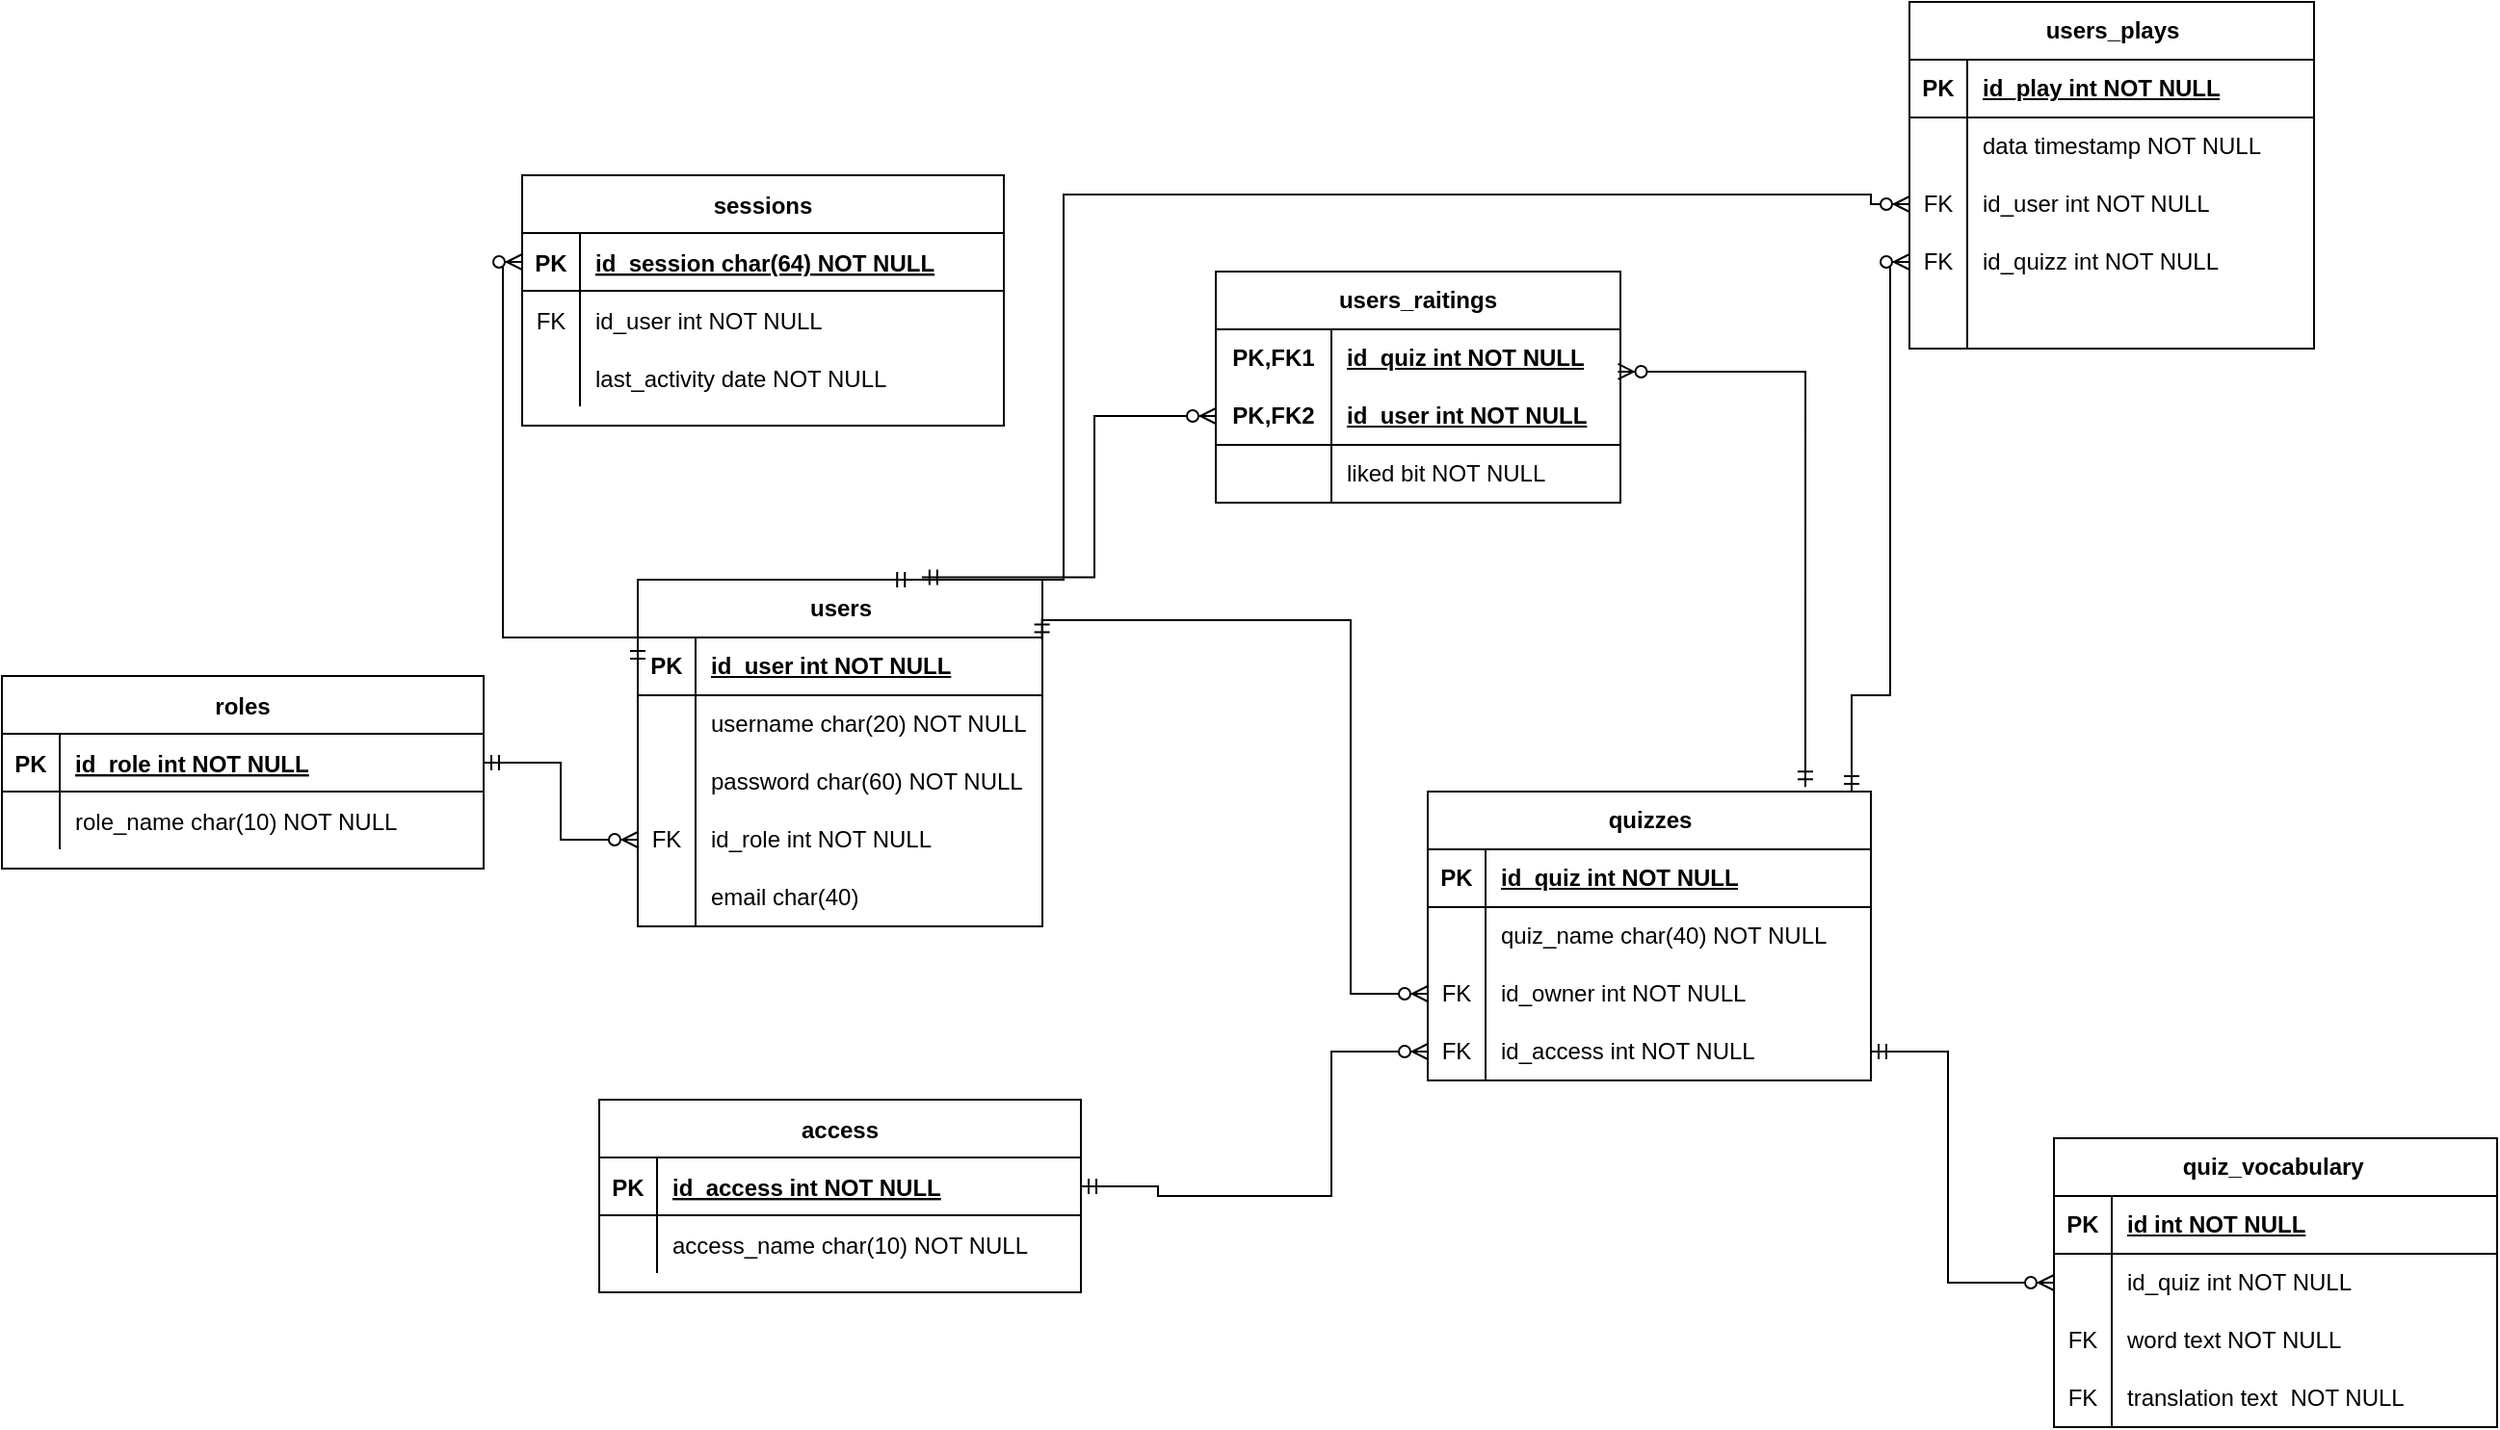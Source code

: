 <mxfile version="26.0.10">
  <diagram id="R2lEEEUBdFMjLlhIrx00" name="Page-1">
    <mxGraphModel dx="2163" dy="706" grid="1" gridSize="10" guides="1" tooltips="1" connect="1" arrows="1" fold="1" page="1" pageScale="1" pageWidth="850" pageHeight="1100" math="0" shadow="0" extFonts="Permanent Marker^https://fonts.googleapis.com/css?family=Permanent+Marker">
      <root>
        <mxCell id="0" />
        <mxCell id="1" parent="0" />
        <mxCell id="bPlIb29vS7SgrflV97bA-362" value="roles" style="shape=table;startSize=30;container=1;collapsible=1;childLayout=tableLayout;fixedRows=1;rowLines=0;fontStyle=1;align=center;resizeLast=1;" parent="1" vertex="1">
          <mxGeometry x="-850" y="610" width="250" height="100" as="geometry" />
        </mxCell>
        <mxCell id="bPlIb29vS7SgrflV97bA-363" value="" style="shape=partialRectangle;collapsible=0;dropTarget=0;pointerEvents=0;fillColor=none;points=[[0,0.5],[1,0.5]];portConstraint=eastwest;top=0;left=0;right=0;bottom=1;" parent="bPlIb29vS7SgrflV97bA-362" vertex="1">
          <mxGeometry y="30" width="250" height="30" as="geometry" />
        </mxCell>
        <mxCell id="bPlIb29vS7SgrflV97bA-364" value="PK" style="shape=partialRectangle;overflow=hidden;connectable=0;fillColor=none;top=0;left=0;bottom=0;right=0;fontStyle=1;" parent="bPlIb29vS7SgrflV97bA-363" vertex="1">
          <mxGeometry width="30" height="30" as="geometry">
            <mxRectangle width="30" height="30" as="alternateBounds" />
          </mxGeometry>
        </mxCell>
        <mxCell id="bPlIb29vS7SgrflV97bA-365" value="id_role int NOT NULL " style="shape=partialRectangle;overflow=hidden;connectable=0;fillColor=none;top=0;left=0;bottom=0;right=0;align=left;spacingLeft=6;fontStyle=5;" parent="bPlIb29vS7SgrflV97bA-363" vertex="1">
          <mxGeometry x="30" width="220" height="30" as="geometry">
            <mxRectangle width="220" height="30" as="alternateBounds" />
          </mxGeometry>
        </mxCell>
        <mxCell id="bPlIb29vS7SgrflV97bA-366" value="" style="shape=partialRectangle;collapsible=0;dropTarget=0;pointerEvents=0;fillColor=none;points=[[0,0.5],[1,0.5]];portConstraint=eastwest;top=0;left=0;right=0;bottom=0;" parent="bPlIb29vS7SgrflV97bA-362" vertex="1">
          <mxGeometry y="60" width="250" height="30" as="geometry" />
        </mxCell>
        <mxCell id="bPlIb29vS7SgrflV97bA-367" value="" style="shape=partialRectangle;overflow=hidden;connectable=0;fillColor=none;top=0;left=0;bottom=0;right=0;" parent="bPlIb29vS7SgrflV97bA-366" vertex="1">
          <mxGeometry width="30" height="30" as="geometry">
            <mxRectangle width="30" height="30" as="alternateBounds" />
          </mxGeometry>
        </mxCell>
        <mxCell id="bPlIb29vS7SgrflV97bA-368" value="role_name char(10) NOT NULL" style="shape=partialRectangle;overflow=hidden;connectable=0;fillColor=none;top=0;left=0;bottom=0;right=0;align=left;spacingLeft=6;" parent="bPlIb29vS7SgrflV97bA-366" vertex="1">
          <mxGeometry x="30" width="220" height="30" as="geometry">
            <mxRectangle width="220" height="30" as="alternateBounds" />
          </mxGeometry>
        </mxCell>
        <mxCell id="bPlIb29vS7SgrflV97bA-426" value="sessions" style="shape=table;startSize=30;container=1;collapsible=1;childLayout=tableLayout;fixedRows=1;rowLines=0;fontStyle=1;align=center;resizeLast=1;" parent="1" vertex="1">
          <mxGeometry x="-580" y="350" width="250" height="130" as="geometry" />
        </mxCell>
        <mxCell id="bPlIb29vS7SgrflV97bA-427" value="" style="shape=partialRectangle;collapsible=0;dropTarget=0;pointerEvents=0;fillColor=none;points=[[0,0.5],[1,0.5]];portConstraint=eastwest;top=0;left=0;right=0;bottom=1;" parent="bPlIb29vS7SgrflV97bA-426" vertex="1">
          <mxGeometry y="30" width="250" height="30" as="geometry" />
        </mxCell>
        <mxCell id="bPlIb29vS7SgrflV97bA-428" value="PK" style="shape=partialRectangle;overflow=hidden;connectable=0;fillColor=none;top=0;left=0;bottom=0;right=0;fontStyle=1;" parent="bPlIb29vS7SgrflV97bA-427" vertex="1">
          <mxGeometry width="30" height="30" as="geometry">
            <mxRectangle width="30" height="30" as="alternateBounds" />
          </mxGeometry>
        </mxCell>
        <mxCell id="bPlIb29vS7SgrflV97bA-429" value="id_session char(64) NOT NULL" style="shape=partialRectangle;overflow=hidden;connectable=0;fillColor=none;top=0;left=0;bottom=0;right=0;align=left;spacingLeft=6;fontStyle=5;" parent="bPlIb29vS7SgrflV97bA-427" vertex="1">
          <mxGeometry x="30" width="220" height="30" as="geometry">
            <mxRectangle width="220" height="30" as="alternateBounds" />
          </mxGeometry>
        </mxCell>
        <mxCell id="bPlIb29vS7SgrflV97bA-430" value="" style="shape=partialRectangle;collapsible=0;dropTarget=0;pointerEvents=0;fillColor=none;points=[[0,0.5],[1,0.5]];portConstraint=eastwest;top=0;left=0;right=0;bottom=0;" parent="bPlIb29vS7SgrflV97bA-426" vertex="1">
          <mxGeometry y="60" width="250" height="30" as="geometry" />
        </mxCell>
        <mxCell id="bPlIb29vS7SgrflV97bA-431" value="FK" style="shape=partialRectangle;overflow=hidden;connectable=0;fillColor=none;top=0;left=0;bottom=0;right=0;" parent="bPlIb29vS7SgrflV97bA-430" vertex="1">
          <mxGeometry width="30" height="30" as="geometry">
            <mxRectangle width="30" height="30" as="alternateBounds" />
          </mxGeometry>
        </mxCell>
        <mxCell id="bPlIb29vS7SgrflV97bA-432" value="id_user int NOT NULL" style="shape=partialRectangle;overflow=hidden;connectable=0;fillColor=none;top=0;left=0;bottom=0;right=0;align=left;spacingLeft=6;" parent="bPlIb29vS7SgrflV97bA-430" vertex="1">
          <mxGeometry x="30" width="220" height="30" as="geometry">
            <mxRectangle width="220" height="30" as="alternateBounds" />
          </mxGeometry>
        </mxCell>
        <mxCell id="bPlIb29vS7SgrflV97bA-433" value="" style="shape=partialRectangle;collapsible=0;dropTarget=0;pointerEvents=0;fillColor=none;points=[[0,0.5],[1,0.5]];portConstraint=eastwest;top=0;left=0;right=0;bottom=0;" parent="bPlIb29vS7SgrflV97bA-426" vertex="1">
          <mxGeometry y="90" width="250" height="30" as="geometry" />
        </mxCell>
        <mxCell id="bPlIb29vS7SgrflV97bA-434" value="" style="shape=partialRectangle;overflow=hidden;connectable=0;fillColor=none;top=0;left=0;bottom=0;right=0;" parent="bPlIb29vS7SgrflV97bA-433" vertex="1">
          <mxGeometry width="30" height="30" as="geometry">
            <mxRectangle width="30" height="30" as="alternateBounds" />
          </mxGeometry>
        </mxCell>
        <mxCell id="bPlIb29vS7SgrflV97bA-435" value="last_activity date NOT NULL" style="shape=partialRectangle;overflow=hidden;connectable=0;fillColor=none;top=0;left=0;bottom=0;right=0;align=left;spacingLeft=6;" parent="bPlIb29vS7SgrflV97bA-433" vertex="1">
          <mxGeometry x="30" width="220" height="30" as="geometry">
            <mxRectangle width="220" height="30" as="alternateBounds" />
          </mxGeometry>
        </mxCell>
        <mxCell id="bPlIb29vS7SgrflV97bA-459" value="users" style="shape=table;startSize=30;container=1;collapsible=1;childLayout=tableLayout;fixedRows=1;rowLines=0;fontStyle=1;align=center;resizeLast=1;html=1;" parent="1" vertex="1">
          <mxGeometry x="-520" y="560" width="210" height="180" as="geometry" />
        </mxCell>
        <mxCell id="bPlIb29vS7SgrflV97bA-460" value="" style="shape=tableRow;horizontal=0;startSize=0;swimlaneHead=0;swimlaneBody=0;fillColor=none;collapsible=0;dropTarget=0;points=[[0,0.5],[1,0.5]];portConstraint=eastwest;top=0;left=0;right=0;bottom=1;" parent="bPlIb29vS7SgrflV97bA-459" vertex="1">
          <mxGeometry y="30" width="210" height="30" as="geometry" />
        </mxCell>
        <mxCell id="bPlIb29vS7SgrflV97bA-461" value="PK" style="shape=partialRectangle;connectable=0;fillColor=none;top=0;left=0;bottom=0;right=0;fontStyle=1;overflow=hidden;whiteSpace=wrap;html=1;" parent="bPlIb29vS7SgrflV97bA-460" vertex="1">
          <mxGeometry width="30" height="30" as="geometry">
            <mxRectangle width="30" height="30" as="alternateBounds" />
          </mxGeometry>
        </mxCell>
        <mxCell id="bPlIb29vS7SgrflV97bA-462" value="id_user int NOT NULL" style="shape=partialRectangle;connectable=0;fillColor=none;top=0;left=0;bottom=0;right=0;align=left;spacingLeft=6;fontStyle=5;overflow=hidden;whiteSpace=wrap;html=1;" parent="bPlIb29vS7SgrflV97bA-460" vertex="1">
          <mxGeometry x="30" width="180" height="30" as="geometry">
            <mxRectangle width="180" height="30" as="alternateBounds" />
          </mxGeometry>
        </mxCell>
        <mxCell id="bPlIb29vS7SgrflV97bA-463" value="" style="shape=tableRow;horizontal=0;startSize=0;swimlaneHead=0;swimlaneBody=0;fillColor=none;collapsible=0;dropTarget=0;points=[[0,0.5],[1,0.5]];portConstraint=eastwest;top=0;left=0;right=0;bottom=0;" parent="bPlIb29vS7SgrflV97bA-459" vertex="1">
          <mxGeometry y="60" width="210" height="30" as="geometry" />
        </mxCell>
        <mxCell id="bPlIb29vS7SgrflV97bA-464" value="" style="shape=partialRectangle;connectable=0;fillColor=none;top=0;left=0;bottom=0;right=0;editable=1;overflow=hidden;whiteSpace=wrap;html=1;" parent="bPlIb29vS7SgrflV97bA-463" vertex="1">
          <mxGeometry width="30" height="30" as="geometry">
            <mxRectangle width="30" height="30" as="alternateBounds" />
          </mxGeometry>
        </mxCell>
        <mxCell id="bPlIb29vS7SgrflV97bA-465" value="username char(20) NOT NULL" style="shape=partialRectangle;connectable=0;fillColor=none;top=0;left=0;bottom=0;right=0;align=left;spacingLeft=6;overflow=hidden;whiteSpace=wrap;html=1;" parent="bPlIb29vS7SgrflV97bA-463" vertex="1">
          <mxGeometry x="30" width="180" height="30" as="geometry">
            <mxRectangle width="180" height="30" as="alternateBounds" />
          </mxGeometry>
        </mxCell>
        <mxCell id="bPlIb29vS7SgrflV97bA-466" value="" style="shape=tableRow;horizontal=0;startSize=0;swimlaneHead=0;swimlaneBody=0;fillColor=none;collapsible=0;dropTarget=0;points=[[0,0.5],[1,0.5]];portConstraint=eastwest;top=0;left=0;right=0;bottom=0;" parent="bPlIb29vS7SgrflV97bA-459" vertex="1">
          <mxGeometry y="90" width="210" height="30" as="geometry" />
        </mxCell>
        <mxCell id="bPlIb29vS7SgrflV97bA-467" value="" style="shape=partialRectangle;connectable=0;fillColor=none;top=0;left=0;bottom=0;right=0;editable=1;overflow=hidden;whiteSpace=wrap;html=1;" parent="bPlIb29vS7SgrflV97bA-466" vertex="1">
          <mxGeometry width="30" height="30" as="geometry">
            <mxRectangle width="30" height="30" as="alternateBounds" />
          </mxGeometry>
        </mxCell>
        <mxCell id="bPlIb29vS7SgrflV97bA-468" value="password char(60) NOT NULL" style="shape=partialRectangle;connectable=0;fillColor=none;top=0;left=0;bottom=0;right=0;align=left;spacingLeft=6;overflow=hidden;whiteSpace=wrap;html=1;" parent="bPlIb29vS7SgrflV97bA-466" vertex="1">
          <mxGeometry x="30" width="180" height="30" as="geometry">
            <mxRectangle width="180" height="30" as="alternateBounds" />
          </mxGeometry>
        </mxCell>
        <mxCell id="bPlIb29vS7SgrflV97bA-469" value="" style="shape=tableRow;horizontal=0;startSize=0;swimlaneHead=0;swimlaneBody=0;fillColor=none;collapsible=0;dropTarget=0;points=[[0,0.5],[1,0.5]];portConstraint=eastwest;top=0;left=0;right=0;bottom=0;" parent="bPlIb29vS7SgrflV97bA-459" vertex="1">
          <mxGeometry y="120" width="210" height="30" as="geometry" />
        </mxCell>
        <mxCell id="bPlIb29vS7SgrflV97bA-470" value="FK" style="shape=partialRectangle;connectable=0;fillColor=none;top=0;left=0;bottom=0;right=0;editable=1;overflow=hidden;whiteSpace=wrap;html=1;" parent="bPlIb29vS7SgrflV97bA-469" vertex="1">
          <mxGeometry width="30" height="30" as="geometry">
            <mxRectangle width="30" height="30" as="alternateBounds" />
          </mxGeometry>
        </mxCell>
        <mxCell id="bPlIb29vS7SgrflV97bA-471" value="id_role int NOT NULL" style="shape=partialRectangle;connectable=0;fillColor=none;top=0;left=0;bottom=0;right=0;align=left;spacingLeft=6;overflow=hidden;whiteSpace=wrap;html=1;" parent="bPlIb29vS7SgrflV97bA-469" vertex="1">
          <mxGeometry x="30" width="180" height="30" as="geometry">
            <mxRectangle width="180" height="30" as="alternateBounds" />
          </mxGeometry>
        </mxCell>
        <mxCell id="bPlIb29vS7SgrflV97bA-472" value="" style="shape=tableRow;horizontal=0;startSize=0;swimlaneHead=0;swimlaneBody=0;fillColor=none;collapsible=0;dropTarget=0;points=[[0,0.5],[1,0.5]];portConstraint=eastwest;top=0;left=0;right=0;bottom=0;" parent="bPlIb29vS7SgrflV97bA-459" vertex="1">
          <mxGeometry y="150" width="210" height="30" as="geometry" />
        </mxCell>
        <mxCell id="bPlIb29vS7SgrflV97bA-473" value="" style="shape=partialRectangle;connectable=0;fillColor=none;top=0;left=0;bottom=0;right=0;editable=1;overflow=hidden;whiteSpace=wrap;html=1;" parent="bPlIb29vS7SgrflV97bA-472" vertex="1">
          <mxGeometry width="30" height="30" as="geometry">
            <mxRectangle width="30" height="30" as="alternateBounds" />
          </mxGeometry>
        </mxCell>
        <mxCell id="bPlIb29vS7SgrflV97bA-474" value="email char(40)" style="shape=partialRectangle;connectable=0;fillColor=none;top=0;left=0;bottom=0;right=0;align=left;spacingLeft=6;overflow=hidden;whiteSpace=wrap;html=1;" parent="bPlIb29vS7SgrflV97bA-472" vertex="1">
          <mxGeometry x="30" width="180" height="30" as="geometry">
            <mxRectangle width="180" height="30" as="alternateBounds" />
          </mxGeometry>
        </mxCell>
        <mxCell id="bPlIb29vS7SgrflV97bA-489" value="" style="edgeStyle=orthogonalEdgeStyle;fontSize=12;html=1;endArrow=ERzeroToMany;startArrow=ERmandOne;rounded=0;exitX=1;exitY=0.5;exitDx=0;exitDy=0;entryX=0;entryY=0.5;entryDx=0;entryDy=0;" parent="1" source="bPlIb29vS7SgrflV97bA-363" target="bPlIb29vS7SgrflV97bA-469" edge="1">
          <mxGeometry width="100" height="100" relative="1" as="geometry">
            <mxPoint x="-380.0" y="440" as="sourcePoint" />
            <mxPoint x="-360" y="750" as="targetPoint" />
          </mxGeometry>
        </mxCell>
        <mxCell id="bPlIb29vS7SgrflV97bA-492" value="" style="edgeStyle=orthogonalEdgeStyle;fontSize=12;html=1;endArrow=ERzeroToMany;startArrow=ERmandOne;rounded=0;entryX=0;entryY=0.5;entryDx=0;entryDy=0;exitX=0;exitY=0.5;exitDx=0;exitDy=0;" parent="1" source="bPlIb29vS7SgrflV97bA-460" target="bPlIb29vS7SgrflV97bA-427" edge="1">
          <mxGeometry width="100" height="100" relative="1" as="geometry">
            <mxPoint x="-360" y="510" as="sourcePoint" />
            <mxPoint x="-520.0" y="320" as="targetPoint" />
            <Array as="points">
              <mxPoint x="-450" y="590" />
              <mxPoint x="-590" y="590" />
              <mxPoint x="-590" y="385" />
            </Array>
          </mxGeometry>
        </mxCell>
        <mxCell id="bPlIb29vS7SgrflV97bA-495" value="" style="edgeStyle=orthogonalEdgeStyle;fontSize=12;html=1;endArrow=ERzeroToMany;startArrow=ERmandOne;rounded=0;entryX=0;entryY=0.5;entryDx=0;entryDy=0;exitX=0.999;exitY=0.041;exitDx=0;exitDy=0;exitPerimeter=0;" parent="1" source="bPlIb29vS7SgrflV97bA-460" target="pIm5apZdU3bVU6-IkjBP-8" edge="1">
          <mxGeometry width="100" height="100" relative="1" as="geometry">
            <mxPoint x="-127" y="620" as="sourcePoint" />
            <mxPoint x="-110" y="575" as="targetPoint" />
            <Array as="points">
              <mxPoint x="-150" y="581" />
              <mxPoint x="-150" y="775" />
            </Array>
          </mxGeometry>
        </mxCell>
        <mxCell id="pIm5apZdU3bVU6-IkjBP-1" value="quizzes" style="shape=table;startSize=30;container=1;collapsible=1;childLayout=tableLayout;fixedRows=1;rowLines=0;fontStyle=1;align=center;resizeLast=1;html=1;" vertex="1" parent="1">
          <mxGeometry x="-110" y="670" width="230" height="150" as="geometry" />
        </mxCell>
        <mxCell id="pIm5apZdU3bVU6-IkjBP-2" value="" style="shape=tableRow;horizontal=0;startSize=0;swimlaneHead=0;swimlaneBody=0;fillColor=none;collapsible=0;dropTarget=0;points=[[0,0.5],[1,0.5]];portConstraint=eastwest;top=0;left=0;right=0;bottom=1;" vertex="1" parent="pIm5apZdU3bVU6-IkjBP-1">
          <mxGeometry y="30" width="230" height="30" as="geometry" />
        </mxCell>
        <mxCell id="pIm5apZdU3bVU6-IkjBP-3" value="PK" style="shape=partialRectangle;connectable=0;fillColor=none;top=0;left=0;bottom=0;right=0;fontStyle=1;overflow=hidden;whiteSpace=wrap;html=1;" vertex="1" parent="pIm5apZdU3bVU6-IkjBP-2">
          <mxGeometry width="30" height="30" as="geometry">
            <mxRectangle width="30" height="30" as="alternateBounds" />
          </mxGeometry>
        </mxCell>
        <mxCell id="pIm5apZdU3bVU6-IkjBP-4" value="id_quiz int NOT NULL" style="shape=partialRectangle;connectable=0;fillColor=none;top=0;left=0;bottom=0;right=0;align=left;spacingLeft=6;fontStyle=5;overflow=hidden;whiteSpace=wrap;html=1;" vertex="1" parent="pIm5apZdU3bVU6-IkjBP-2">
          <mxGeometry x="30" width="200" height="30" as="geometry">
            <mxRectangle width="200" height="30" as="alternateBounds" />
          </mxGeometry>
        </mxCell>
        <mxCell id="pIm5apZdU3bVU6-IkjBP-5" value="" style="shape=tableRow;horizontal=0;startSize=0;swimlaneHead=0;swimlaneBody=0;fillColor=none;collapsible=0;dropTarget=0;points=[[0,0.5],[1,0.5]];portConstraint=eastwest;top=0;left=0;right=0;bottom=0;" vertex="1" parent="pIm5apZdU3bVU6-IkjBP-1">
          <mxGeometry y="60" width="230" height="30" as="geometry" />
        </mxCell>
        <mxCell id="pIm5apZdU3bVU6-IkjBP-6" value="" style="shape=partialRectangle;connectable=0;fillColor=none;top=0;left=0;bottom=0;right=0;editable=1;overflow=hidden;whiteSpace=wrap;html=1;" vertex="1" parent="pIm5apZdU3bVU6-IkjBP-5">
          <mxGeometry width="30" height="30" as="geometry">
            <mxRectangle width="30" height="30" as="alternateBounds" />
          </mxGeometry>
        </mxCell>
        <mxCell id="pIm5apZdU3bVU6-IkjBP-7" value="quiz_name char(40) NOT NULL" style="shape=partialRectangle;connectable=0;fillColor=none;top=0;left=0;bottom=0;right=0;align=left;spacingLeft=6;overflow=hidden;whiteSpace=wrap;html=1;" vertex="1" parent="pIm5apZdU3bVU6-IkjBP-5">
          <mxGeometry x="30" width="200" height="30" as="geometry">
            <mxRectangle width="200" height="30" as="alternateBounds" />
          </mxGeometry>
        </mxCell>
        <mxCell id="pIm5apZdU3bVU6-IkjBP-8" value="" style="shape=tableRow;horizontal=0;startSize=0;swimlaneHead=0;swimlaneBody=0;fillColor=none;collapsible=0;dropTarget=0;points=[[0,0.5],[1,0.5]];portConstraint=eastwest;top=0;left=0;right=0;bottom=0;" vertex="1" parent="pIm5apZdU3bVU6-IkjBP-1">
          <mxGeometry y="90" width="230" height="30" as="geometry" />
        </mxCell>
        <mxCell id="pIm5apZdU3bVU6-IkjBP-9" value="FK" style="shape=partialRectangle;connectable=0;fillColor=none;top=0;left=0;bottom=0;right=0;editable=1;overflow=hidden;whiteSpace=wrap;html=1;" vertex="1" parent="pIm5apZdU3bVU6-IkjBP-8">
          <mxGeometry width="30" height="30" as="geometry">
            <mxRectangle width="30" height="30" as="alternateBounds" />
          </mxGeometry>
        </mxCell>
        <mxCell id="pIm5apZdU3bVU6-IkjBP-10" value="id_owner int NOT NULL" style="shape=partialRectangle;connectable=0;fillColor=none;top=0;left=0;bottom=0;right=0;align=left;spacingLeft=6;overflow=hidden;whiteSpace=wrap;html=1;" vertex="1" parent="pIm5apZdU3bVU6-IkjBP-8">
          <mxGeometry x="30" width="200" height="30" as="geometry">
            <mxRectangle width="200" height="30" as="alternateBounds" />
          </mxGeometry>
        </mxCell>
        <mxCell id="pIm5apZdU3bVU6-IkjBP-11" value="" style="shape=tableRow;horizontal=0;startSize=0;swimlaneHead=0;swimlaneBody=0;fillColor=none;collapsible=0;dropTarget=0;points=[[0,0.5],[1,0.5]];portConstraint=eastwest;top=0;left=0;right=0;bottom=0;" vertex="1" parent="pIm5apZdU3bVU6-IkjBP-1">
          <mxGeometry y="120" width="230" height="30" as="geometry" />
        </mxCell>
        <mxCell id="pIm5apZdU3bVU6-IkjBP-12" value="FK" style="shape=partialRectangle;connectable=0;fillColor=none;top=0;left=0;bottom=0;right=0;editable=1;overflow=hidden;whiteSpace=wrap;html=1;" vertex="1" parent="pIm5apZdU3bVU6-IkjBP-11">
          <mxGeometry width="30" height="30" as="geometry">
            <mxRectangle width="30" height="30" as="alternateBounds" />
          </mxGeometry>
        </mxCell>
        <mxCell id="pIm5apZdU3bVU6-IkjBP-13" value="id_access int NOT NULL" style="shape=partialRectangle;connectable=0;fillColor=none;top=0;left=0;bottom=0;right=0;align=left;spacingLeft=6;overflow=hidden;whiteSpace=wrap;html=1;" vertex="1" parent="pIm5apZdU3bVU6-IkjBP-11">
          <mxGeometry x="30" width="200" height="30" as="geometry">
            <mxRectangle width="200" height="30" as="alternateBounds" />
          </mxGeometry>
        </mxCell>
        <mxCell id="pIm5apZdU3bVU6-IkjBP-17" value="access" style="shape=table;startSize=30;container=1;collapsible=1;childLayout=tableLayout;fixedRows=1;rowLines=0;fontStyle=1;align=center;resizeLast=1;" vertex="1" parent="1">
          <mxGeometry x="-540" y="830" width="250" height="100" as="geometry" />
        </mxCell>
        <mxCell id="pIm5apZdU3bVU6-IkjBP-18" value="" style="shape=partialRectangle;collapsible=0;dropTarget=0;pointerEvents=0;fillColor=none;points=[[0,0.5],[1,0.5]];portConstraint=eastwest;top=0;left=0;right=0;bottom=1;" vertex="1" parent="pIm5apZdU3bVU6-IkjBP-17">
          <mxGeometry y="30" width="250" height="30" as="geometry" />
        </mxCell>
        <mxCell id="pIm5apZdU3bVU6-IkjBP-19" value="PK" style="shape=partialRectangle;overflow=hidden;connectable=0;fillColor=none;top=0;left=0;bottom=0;right=0;fontStyle=1;" vertex="1" parent="pIm5apZdU3bVU6-IkjBP-18">
          <mxGeometry width="30" height="30" as="geometry">
            <mxRectangle width="30" height="30" as="alternateBounds" />
          </mxGeometry>
        </mxCell>
        <mxCell id="pIm5apZdU3bVU6-IkjBP-20" value="id_access int NOT NULL " style="shape=partialRectangle;overflow=hidden;connectable=0;fillColor=none;top=0;left=0;bottom=0;right=0;align=left;spacingLeft=6;fontStyle=5;" vertex="1" parent="pIm5apZdU3bVU6-IkjBP-18">
          <mxGeometry x="30" width="220" height="30" as="geometry">
            <mxRectangle width="220" height="30" as="alternateBounds" />
          </mxGeometry>
        </mxCell>
        <mxCell id="pIm5apZdU3bVU6-IkjBP-21" value="" style="shape=partialRectangle;collapsible=0;dropTarget=0;pointerEvents=0;fillColor=none;points=[[0,0.5],[1,0.5]];portConstraint=eastwest;top=0;left=0;right=0;bottom=0;" vertex="1" parent="pIm5apZdU3bVU6-IkjBP-17">
          <mxGeometry y="60" width="250" height="30" as="geometry" />
        </mxCell>
        <mxCell id="pIm5apZdU3bVU6-IkjBP-22" value="" style="shape=partialRectangle;overflow=hidden;connectable=0;fillColor=none;top=0;left=0;bottom=0;right=0;" vertex="1" parent="pIm5apZdU3bVU6-IkjBP-21">
          <mxGeometry width="30" height="30" as="geometry">
            <mxRectangle width="30" height="30" as="alternateBounds" />
          </mxGeometry>
        </mxCell>
        <mxCell id="pIm5apZdU3bVU6-IkjBP-23" value="access_name char(10) NOT NULL" style="shape=partialRectangle;overflow=hidden;connectable=0;fillColor=none;top=0;left=0;bottom=0;right=0;align=left;spacingLeft=6;" vertex="1" parent="pIm5apZdU3bVU6-IkjBP-21">
          <mxGeometry x="30" width="220" height="30" as="geometry">
            <mxRectangle width="220" height="30" as="alternateBounds" />
          </mxGeometry>
        </mxCell>
        <mxCell id="pIm5apZdU3bVU6-IkjBP-24" value="" style="edgeStyle=orthogonalEdgeStyle;fontSize=12;html=1;endArrow=ERzeroToMany;startArrow=ERmandOne;rounded=0;entryX=0;entryY=0.5;entryDx=0;entryDy=0;exitX=1;exitY=0.5;exitDx=0;exitDy=0;" edge="1" parent="1" source="pIm5apZdU3bVU6-IkjBP-18" target="pIm5apZdU3bVU6-IkjBP-11">
          <mxGeometry width="100" height="100" relative="1" as="geometry">
            <mxPoint x="-170" y="880" as="sourcePoint" />
            <mxPoint x="-50" y="1074" as="targetPoint" />
            <Array as="points">
              <mxPoint x="-250" y="880" />
              <mxPoint x="-160" y="880" />
              <mxPoint x="-160" y="805" />
            </Array>
          </mxGeometry>
        </mxCell>
        <mxCell id="pIm5apZdU3bVU6-IkjBP-25" value="users_plays" style="shape=table;startSize=30;container=1;collapsible=1;childLayout=tableLayout;fixedRows=1;rowLines=0;fontStyle=1;align=center;resizeLast=1;html=1;" vertex="1" parent="1">
          <mxGeometry x="140" y="260" width="210" height="180" as="geometry" />
        </mxCell>
        <mxCell id="pIm5apZdU3bVU6-IkjBP-26" value="" style="shape=tableRow;horizontal=0;startSize=0;swimlaneHead=0;swimlaneBody=0;fillColor=none;collapsible=0;dropTarget=0;points=[[0,0.5],[1,0.5]];portConstraint=eastwest;top=0;left=0;right=0;bottom=1;" vertex="1" parent="pIm5apZdU3bVU6-IkjBP-25">
          <mxGeometry y="30" width="210" height="30" as="geometry" />
        </mxCell>
        <mxCell id="pIm5apZdU3bVU6-IkjBP-27" value="PK" style="shape=partialRectangle;connectable=0;fillColor=none;top=0;left=0;bottom=0;right=0;fontStyle=1;overflow=hidden;whiteSpace=wrap;html=1;" vertex="1" parent="pIm5apZdU3bVU6-IkjBP-26">
          <mxGeometry width="30" height="30" as="geometry">
            <mxRectangle width="30" height="30" as="alternateBounds" />
          </mxGeometry>
        </mxCell>
        <mxCell id="pIm5apZdU3bVU6-IkjBP-28" value="id_play int NOT NULL" style="shape=partialRectangle;connectable=0;fillColor=none;top=0;left=0;bottom=0;right=0;align=left;spacingLeft=6;fontStyle=5;overflow=hidden;whiteSpace=wrap;html=1;" vertex="1" parent="pIm5apZdU3bVU6-IkjBP-26">
          <mxGeometry x="30" width="180" height="30" as="geometry">
            <mxRectangle width="180" height="30" as="alternateBounds" />
          </mxGeometry>
        </mxCell>
        <mxCell id="pIm5apZdU3bVU6-IkjBP-29" value="" style="shape=tableRow;horizontal=0;startSize=0;swimlaneHead=0;swimlaneBody=0;fillColor=none;collapsible=0;dropTarget=0;points=[[0,0.5],[1,0.5]];portConstraint=eastwest;top=0;left=0;right=0;bottom=0;" vertex="1" parent="pIm5apZdU3bVU6-IkjBP-25">
          <mxGeometry y="60" width="210" height="30" as="geometry" />
        </mxCell>
        <mxCell id="pIm5apZdU3bVU6-IkjBP-30" value="" style="shape=partialRectangle;connectable=0;fillColor=none;top=0;left=0;bottom=0;right=0;editable=1;overflow=hidden;whiteSpace=wrap;html=1;" vertex="1" parent="pIm5apZdU3bVU6-IkjBP-29">
          <mxGeometry width="30" height="30" as="geometry">
            <mxRectangle width="30" height="30" as="alternateBounds" />
          </mxGeometry>
        </mxCell>
        <mxCell id="pIm5apZdU3bVU6-IkjBP-31" value="data timestamp NOT NULL" style="shape=partialRectangle;connectable=0;fillColor=none;top=0;left=0;bottom=0;right=0;align=left;spacingLeft=6;overflow=hidden;whiteSpace=wrap;html=1;" vertex="1" parent="pIm5apZdU3bVU6-IkjBP-29">
          <mxGeometry x="30" width="180" height="30" as="geometry">
            <mxRectangle width="180" height="30" as="alternateBounds" />
          </mxGeometry>
        </mxCell>
        <mxCell id="pIm5apZdU3bVU6-IkjBP-32" value="" style="shape=tableRow;horizontal=0;startSize=0;swimlaneHead=0;swimlaneBody=0;fillColor=none;collapsible=0;dropTarget=0;points=[[0,0.5],[1,0.5]];portConstraint=eastwest;top=0;left=0;right=0;bottom=0;" vertex="1" parent="pIm5apZdU3bVU6-IkjBP-25">
          <mxGeometry y="90" width="210" height="30" as="geometry" />
        </mxCell>
        <mxCell id="pIm5apZdU3bVU6-IkjBP-33" value="FK" style="shape=partialRectangle;connectable=0;fillColor=none;top=0;left=0;bottom=0;right=0;editable=1;overflow=hidden;whiteSpace=wrap;html=1;" vertex="1" parent="pIm5apZdU3bVU6-IkjBP-32">
          <mxGeometry width="30" height="30" as="geometry">
            <mxRectangle width="30" height="30" as="alternateBounds" />
          </mxGeometry>
        </mxCell>
        <mxCell id="pIm5apZdU3bVU6-IkjBP-34" value="id_user int NOT NULL" style="shape=partialRectangle;connectable=0;fillColor=none;top=0;left=0;bottom=0;right=0;align=left;spacingLeft=6;overflow=hidden;whiteSpace=wrap;html=1;" vertex="1" parent="pIm5apZdU3bVU6-IkjBP-32">
          <mxGeometry x="30" width="180" height="30" as="geometry">
            <mxRectangle width="180" height="30" as="alternateBounds" />
          </mxGeometry>
        </mxCell>
        <mxCell id="pIm5apZdU3bVU6-IkjBP-35" value="" style="shape=tableRow;horizontal=0;startSize=0;swimlaneHead=0;swimlaneBody=0;fillColor=none;collapsible=0;dropTarget=0;points=[[0,0.5],[1,0.5]];portConstraint=eastwest;top=0;left=0;right=0;bottom=0;" vertex="1" parent="pIm5apZdU3bVU6-IkjBP-25">
          <mxGeometry y="120" width="210" height="30" as="geometry" />
        </mxCell>
        <mxCell id="pIm5apZdU3bVU6-IkjBP-36" value="FK" style="shape=partialRectangle;connectable=0;fillColor=none;top=0;left=0;bottom=0;right=0;editable=1;overflow=hidden;whiteSpace=wrap;html=1;" vertex="1" parent="pIm5apZdU3bVU6-IkjBP-35">
          <mxGeometry width="30" height="30" as="geometry">
            <mxRectangle width="30" height="30" as="alternateBounds" />
          </mxGeometry>
        </mxCell>
        <mxCell id="pIm5apZdU3bVU6-IkjBP-37" value="id_quizz int NOT NULL" style="shape=partialRectangle;connectable=0;fillColor=none;top=0;left=0;bottom=0;right=0;align=left;spacingLeft=6;overflow=hidden;whiteSpace=wrap;html=1;" vertex="1" parent="pIm5apZdU3bVU6-IkjBP-35">
          <mxGeometry x="30" width="180" height="30" as="geometry">
            <mxRectangle width="180" height="30" as="alternateBounds" />
          </mxGeometry>
        </mxCell>
        <mxCell id="pIm5apZdU3bVU6-IkjBP-38" value="" style="shape=tableRow;horizontal=0;startSize=0;swimlaneHead=0;swimlaneBody=0;fillColor=none;collapsible=0;dropTarget=0;points=[[0,0.5],[1,0.5]];portConstraint=eastwest;top=0;left=0;right=0;bottom=0;" vertex="1" parent="pIm5apZdU3bVU6-IkjBP-25">
          <mxGeometry y="150" width="210" height="30" as="geometry" />
        </mxCell>
        <mxCell id="pIm5apZdU3bVU6-IkjBP-39" value="" style="shape=partialRectangle;connectable=0;fillColor=none;top=0;left=0;bottom=0;right=0;editable=1;overflow=hidden;whiteSpace=wrap;html=1;" vertex="1" parent="pIm5apZdU3bVU6-IkjBP-38">
          <mxGeometry width="30" height="30" as="geometry">
            <mxRectangle width="30" height="30" as="alternateBounds" />
          </mxGeometry>
        </mxCell>
        <mxCell id="pIm5apZdU3bVU6-IkjBP-40" value="" style="shape=partialRectangle;connectable=0;fillColor=none;top=0;left=0;bottom=0;right=0;align=left;spacingLeft=6;overflow=hidden;whiteSpace=wrap;html=1;" vertex="1" parent="pIm5apZdU3bVU6-IkjBP-38">
          <mxGeometry x="30" width="180" height="30" as="geometry">
            <mxRectangle width="180" height="30" as="alternateBounds" />
          </mxGeometry>
        </mxCell>
        <mxCell id="pIm5apZdU3bVU6-IkjBP-87" value="&lt;span style=&quot;text-wrap-mode: nowrap;&quot;&gt;users_raitings&lt;/span&gt;" style="shape=table;startSize=30;container=1;collapsible=1;childLayout=tableLayout;fixedRows=1;rowLines=0;fontStyle=1;align=center;resizeLast=1;html=1;whiteSpace=wrap;" vertex="1" parent="1">
          <mxGeometry x="-220" y="400" width="210.0" height="120" as="geometry" />
        </mxCell>
        <mxCell id="pIm5apZdU3bVU6-IkjBP-88" value="" style="shape=tableRow;horizontal=0;startSize=0;swimlaneHead=0;swimlaneBody=0;fillColor=none;collapsible=0;dropTarget=0;points=[[0,0.5],[1,0.5]];portConstraint=eastwest;top=0;left=0;right=0;bottom=0;html=1;" vertex="1" parent="pIm5apZdU3bVU6-IkjBP-87">
          <mxGeometry y="30" width="210.0" height="30" as="geometry" />
        </mxCell>
        <mxCell id="pIm5apZdU3bVU6-IkjBP-89" value="PK,FK1" style="shape=partialRectangle;connectable=0;fillColor=none;top=0;left=0;bottom=0;right=0;fontStyle=1;overflow=hidden;html=1;whiteSpace=wrap;" vertex="1" parent="pIm5apZdU3bVU6-IkjBP-88">
          <mxGeometry width="60" height="30" as="geometry">
            <mxRectangle width="60" height="30" as="alternateBounds" />
          </mxGeometry>
        </mxCell>
        <mxCell id="pIm5apZdU3bVU6-IkjBP-90" value="id_quiz int NOT NULL" style="shape=partialRectangle;connectable=0;fillColor=none;top=0;left=0;bottom=0;right=0;align=left;spacingLeft=6;fontStyle=5;overflow=hidden;html=1;whiteSpace=wrap;" vertex="1" parent="pIm5apZdU3bVU6-IkjBP-88">
          <mxGeometry x="60" width="150.0" height="30" as="geometry">
            <mxRectangle width="150.0" height="30" as="alternateBounds" />
          </mxGeometry>
        </mxCell>
        <mxCell id="pIm5apZdU3bVU6-IkjBP-91" value="" style="shape=tableRow;horizontal=0;startSize=0;swimlaneHead=0;swimlaneBody=0;fillColor=none;collapsible=0;dropTarget=0;points=[[0,0.5],[1,0.5]];portConstraint=eastwest;top=0;left=0;right=0;bottom=1;html=1;" vertex="1" parent="pIm5apZdU3bVU6-IkjBP-87">
          <mxGeometry y="60" width="210.0" height="30" as="geometry" />
        </mxCell>
        <mxCell id="pIm5apZdU3bVU6-IkjBP-92" value="PK,FK2" style="shape=partialRectangle;connectable=0;fillColor=none;top=0;left=0;bottom=0;right=0;fontStyle=1;overflow=hidden;html=1;whiteSpace=wrap;" vertex="1" parent="pIm5apZdU3bVU6-IkjBP-91">
          <mxGeometry width="60" height="30" as="geometry">
            <mxRectangle width="60" height="30" as="alternateBounds" />
          </mxGeometry>
        </mxCell>
        <mxCell id="pIm5apZdU3bVU6-IkjBP-93" value="id_user int NOT NULL" style="shape=partialRectangle;connectable=0;fillColor=none;top=0;left=0;bottom=0;right=0;align=left;spacingLeft=6;fontStyle=5;overflow=hidden;html=1;whiteSpace=wrap;" vertex="1" parent="pIm5apZdU3bVU6-IkjBP-91">
          <mxGeometry x="60" width="150.0" height="30" as="geometry">
            <mxRectangle width="150.0" height="30" as="alternateBounds" />
          </mxGeometry>
        </mxCell>
        <mxCell id="pIm5apZdU3bVU6-IkjBP-94" value="" style="shape=tableRow;horizontal=0;startSize=0;swimlaneHead=0;swimlaneBody=0;fillColor=none;collapsible=0;dropTarget=0;points=[[0,0.5],[1,0.5]];portConstraint=eastwest;top=0;left=0;right=0;bottom=0;html=1;" vertex="1" parent="pIm5apZdU3bVU6-IkjBP-87">
          <mxGeometry y="90" width="210.0" height="30" as="geometry" />
        </mxCell>
        <mxCell id="pIm5apZdU3bVU6-IkjBP-95" value="" style="shape=partialRectangle;connectable=0;fillColor=none;top=0;left=0;bottom=0;right=0;editable=1;overflow=hidden;html=1;whiteSpace=wrap;" vertex="1" parent="pIm5apZdU3bVU6-IkjBP-94">
          <mxGeometry width="60" height="30" as="geometry">
            <mxRectangle width="60" height="30" as="alternateBounds" />
          </mxGeometry>
        </mxCell>
        <mxCell id="pIm5apZdU3bVU6-IkjBP-96" value="liked bit NOT NULL" style="shape=partialRectangle;connectable=0;fillColor=none;top=0;left=0;bottom=0;right=0;align=left;spacingLeft=6;overflow=hidden;html=1;whiteSpace=wrap;" vertex="1" parent="pIm5apZdU3bVU6-IkjBP-94">
          <mxGeometry x="60" width="150.0" height="30" as="geometry">
            <mxRectangle width="150.0" height="30" as="alternateBounds" />
          </mxGeometry>
        </mxCell>
        <mxCell id="pIm5apZdU3bVU6-IkjBP-100" value="quiz_vocabulary&amp;nbsp;" style="shape=table;startSize=30;container=1;collapsible=1;childLayout=tableLayout;fixedRows=1;rowLines=0;fontStyle=1;align=center;resizeLast=1;html=1;" vertex="1" parent="1">
          <mxGeometry x="215" y="850" width="230" height="150" as="geometry" />
        </mxCell>
        <mxCell id="pIm5apZdU3bVU6-IkjBP-101" value="" style="shape=tableRow;horizontal=0;startSize=0;swimlaneHead=0;swimlaneBody=0;fillColor=none;collapsible=0;dropTarget=0;points=[[0,0.5],[1,0.5]];portConstraint=eastwest;top=0;left=0;right=0;bottom=1;" vertex="1" parent="pIm5apZdU3bVU6-IkjBP-100">
          <mxGeometry y="30" width="230" height="30" as="geometry" />
        </mxCell>
        <mxCell id="pIm5apZdU3bVU6-IkjBP-102" value="PK" style="shape=partialRectangle;connectable=0;fillColor=none;top=0;left=0;bottom=0;right=0;fontStyle=1;overflow=hidden;whiteSpace=wrap;html=1;" vertex="1" parent="pIm5apZdU3bVU6-IkjBP-101">
          <mxGeometry width="30" height="30" as="geometry">
            <mxRectangle width="30" height="30" as="alternateBounds" />
          </mxGeometry>
        </mxCell>
        <mxCell id="pIm5apZdU3bVU6-IkjBP-103" value="id int NOT NULL" style="shape=partialRectangle;connectable=0;fillColor=none;top=0;left=0;bottom=0;right=0;align=left;spacingLeft=6;fontStyle=5;overflow=hidden;whiteSpace=wrap;html=1;" vertex="1" parent="pIm5apZdU3bVU6-IkjBP-101">
          <mxGeometry x="30" width="200" height="30" as="geometry">
            <mxRectangle width="200" height="30" as="alternateBounds" />
          </mxGeometry>
        </mxCell>
        <mxCell id="pIm5apZdU3bVU6-IkjBP-104" value="" style="shape=tableRow;horizontal=0;startSize=0;swimlaneHead=0;swimlaneBody=0;fillColor=none;collapsible=0;dropTarget=0;points=[[0,0.5],[1,0.5]];portConstraint=eastwest;top=0;left=0;right=0;bottom=0;" vertex="1" parent="pIm5apZdU3bVU6-IkjBP-100">
          <mxGeometry y="60" width="230" height="30" as="geometry" />
        </mxCell>
        <mxCell id="pIm5apZdU3bVU6-IkjBP-105" value="" style="shape=partialRectangle;connectable=0;fillColor=none;top=0;left=0;bottom=0;right=0;editable=1;overflow=hidden;whiteSpace=wrap;html=1;" vertex="1" parent="pIm5apZdU3bVU6-IkjBP-104">
          <mxGeometry width="30" height="30" as="geometry">
            <mxRectangle width="30" height="30" as="alternateBounds" />
          </mxGeometry>
        </mxCell>
        <mxCell id="pIm5apZdU3bVU6-IkjBP-106" value="id_quiz int NOT NULL" style="shape=partialRectangle;connectable=0;fillColor=none;top=0;left=0;bottom=0;right=0;align=left;spacingLeft=6;overflow=hidden;whiteSpace=wrap;html=1;" vertex="1" parent="pIm5apZdU3bVU6-IkjBP-104">
          <mxGeometry x="30" width="200" height="30" as="geometry">
            <mxRectangle width="200" height="30" as="alternateBounds" />
          </mxGeometry>
        </mxCell>
        <mxCell id="pIm5apZdU3bVU6-IkjBP-107" value="" style="shape=tableRow;horizontal=0;startSize=0;swimlaneHead=0;swimlaneBody=0;fillColor=none;collapsible=0;dropTarget=0;points=[[0,0.5],[1,0.5]];portConstraint=eastwest;top=0;left=0;right=0;bottom=0;" vertex="1" parent="pIm5apZdU3bVU6-IkjBP-100">
          <mxGeometry y="90" width="230" height="30" as="geometry" />
        </mxCell>
        <mxCell id="pIm5apZdU3bVU6-IkjBP-108" value="FK" style="shape=partialRectangle;connectable=0;fillColor=none;top=0;left=0;bottom=0;right=0;editable=1;overflow=hidden;whiteSpace=wrap;html=1;" vertex="1" parent="pIm5apZdU3bVU6-IkjBP-107">
          <mxGeometry width="30" height="30" as="geometry">
            <mxRectangle width="30" height="30" as="alternateBounds" />
          </mxGeometry>
        </mxCell>
        <mxCell id="pIm5apZdU3bVU6-IkjBP-109" value="word text NOT NULL" style="shape=partialRectangle;connectable=0;fillColor=none;top=0;left=0;bottom=0;right=0;align=left;spacingLeft=6;overflow=hidden;whiteSpace=wrap;html=1;" vertex="1" parent="pIm5apZdU3bVU6-IkjBP-107">
          <mxGeometry x="30" width="200" height="30" as="geometry">
            <mxRectangle width="200" height="30" as="alternateBounds" />
          </mxGeometry>
        </mxCell>
        <mxCell id="pIm5apZdU3bVU6-IkjBP-110" value="" style="shape=tableRow;horizontal=0;startSize=0;swimlaneHead=0;swimlaneBody=0;fillColor=none;collapsible=0;dropTarget=0;points=[[0,0.5],[1,0.5]];portConstraint=eastwest;top=0;left=0;right=0;bottom=0;" vertex="1" parent="pIm5apZdU3bVU6-IkjBP-100">
          <mxGeometry y="120" width="230" height="30" as="geometry" />
        </mxCell>
        <mxCell id="pIm5apZdU3bVU6-IkjBP-111" value="FK" style="shape=partialRectangle;connectable=0;fillColor=none;top=0;left=0;bottom=0;right=0;editable=1;overflow=hidden;whiteSpace=wrap;html=1;" vertex="1" parent="pIm5apZdU3bVU6-IkjBP-110">
          <mxGeometry width="30" height="30" as="geometry">
            <mxRectangle width="30" height="30" as="alternateBounds" />
          </mxGeometry>
        </mxCell>
        <mxCell id="pIm5apZdU3bVU6-IkjBP-112" value="translation text&amp;nbsp;&amp;nbsp;NOT NULL" style="shape=partialRectangle;connectable=0;fillColor=none;top=0;left=0;bottom=0;right=0;align=left;spacingLeft=6;overflow=hidden;whiteSpace=wrap;html=1;" vertex="1" parent="pIm5apZdU3bVU6-IkjBP-110">
          <mxGeometry x="30" width="200" height="30" as="geometry">
            <mxRectangle width="200" height="30" as="alternateBounds" />
          </mxGeometry>
        </mxCell>
        <mxCell id="pIm5apZdU3bVU6-IkjBP-113" value="" style="edgeStyle=orthogonalEdgeStyle;fontSize=12;html=1;endArrow=ERzeroToMany;startArrow=ERmandOne;rounded=0;entryX=0;entryY=0.5;entryDx=0;entryDy=0;exitX=1;exitY=0.5;exitDx=0;exitDy=0;" edge="1" parent="1" source="pIm5apZdU3bVU6-IkjBP-11" target="pIm5apZdU3bVU6-IkjBP-104">
          <mxGeometry width="100" height="100" relative="1" as="geometry">
            <mxPoint x="-10" y="870" as="sourcePoint" />
            <mxPoint x="70" y="910" as="targetPoint" />
            <Array as="points">
              <mxPoint x="160" y="805" />
              <mxPoint x="160" y="925" />
            </Array>
          </mxGeometry>
        </mxCell>
        <mxCell id="pIm5apZdU3bVU6-IkjBP-114" value="" style="edgeStyle=orthogonalEdgeStyle;fontSize=12;html=1;endArrow=ERzeroToMany;startArrow=ERmandOne;rounded=0;entryX=0;entryY=0.5;entryDx=0;entryDy=0;exitX=0.702;exitY=-0.007;exitDx=0;exitDy=0;exitPerimeter=0;" edge="1" parent="1" source="bPlIb29vS7SgrflV97bA-459" target="pIm5apZdU3bVU6-IkjBP-91">
          <mxGeometry width="100" height="100" relative="1" as="geometry">
            <mxPoint x="-220" y="453" as="sourcePoint" />
            <mxPoint x="-120" y="647" as="targetPoint" />
            <Array as="points">
              <mxPoint x="-283" y="475" />
            </Array>
          </mxGeometry>
        </mxCell>
        <mxCell id="pIm5apZdU3bVU6-IkjBP-115" value="" style="edgeStyle=orthogonalEdgeStyle;fontSize=12;html=1;endArrow=ERzeroToMany;startArrow=ERmandOne;rounded=0;entryX=0.994;entryY=0.732;entryDx=0;entryDy=0;exitX=0.852;exitY=-0.016;exitDx=0;exitDy=0;entryPerimeter=0;exitPerimeter=0;" edge="1" parent="1" source="pIm5apZdU3bVU6-IkjBP-1" target="pIm5apZdU3bVU6-IkjBP-88">
          <mxGeometry width="100" height="100" relative="1" as="geometry">
            <mxPoint x="110" y="587" as="sourcePoint" />
            <mxPoint x="173" y="513" as="targetPoint" />
            <Array as="points">
              <mxPoint x="86" y="452" />
            </Array>
          </mxGeometry>
        </mxCell>
        <mxCell id="pIm5apZdU3bVU6-IkjBP-116" value="" style="edgeStyle=orthogonalEdgeStyle;fontSize=12;html=1;endArrow=ERzeroToMany;startArrow=ERmandOne;rounded=0;entryX=0;entryY=0.5;entryDx=0;entryDy=0;exitX=0.622;exitY=0;exitDx=0;exitDy=0;exitPerimeter=0;" edge="1" parent="1" source="bPlIb29vS7SgrflV97bA-459" target="pIm5apZdU3bVU6-IkjBP-32">
          <mxGeometry width="100" height="100" relative="1" as="geometry">
            <mxPoint x="-300" y="454" as="sourcePoint" />
            <mxPoint x="-237" y="380" as="targetPoint" />
            <Array as="points">
              <mxPoint x="-299" y="360" />
              <mxPoint x="120" y="360" />
              <mxPoint x="120" y="365" />
            </Array>
          </mxGeometry>
        </mxCell>
        <mxCell id="pIm5apZdU3bVU6-IkjBP-117" value="" style="edgeStyle=orthogonalEdgeStyle;fontSize=12;html=1;endArrow=ERzeroToMany;startArrow=ERmandOne;rounded=0;entryX=0;entryY=0.5;entryDx=0;entryDy=0;" edge="1" parent="1" target="pIm5apZdU3bVU6-IkjBP-35">
          <mxGeometry width="100" height="100" relative="1" as="geometry">
            <mxPoint x="110" y="670" as="sourcePoint" />
            <mxPoint x="130" y="500.04" as="targetPoint" />
            <Array as="points">
              <mxPoint x="110" y="620" />
              <mxPoint x="130" y="620" />
              <mxPoint x="130" y="395" />
            </Array>
          </mxGeometry>
        </mxCell>
      </root>
    </mxGraphModel>
  </diagram>
</mxfile>
